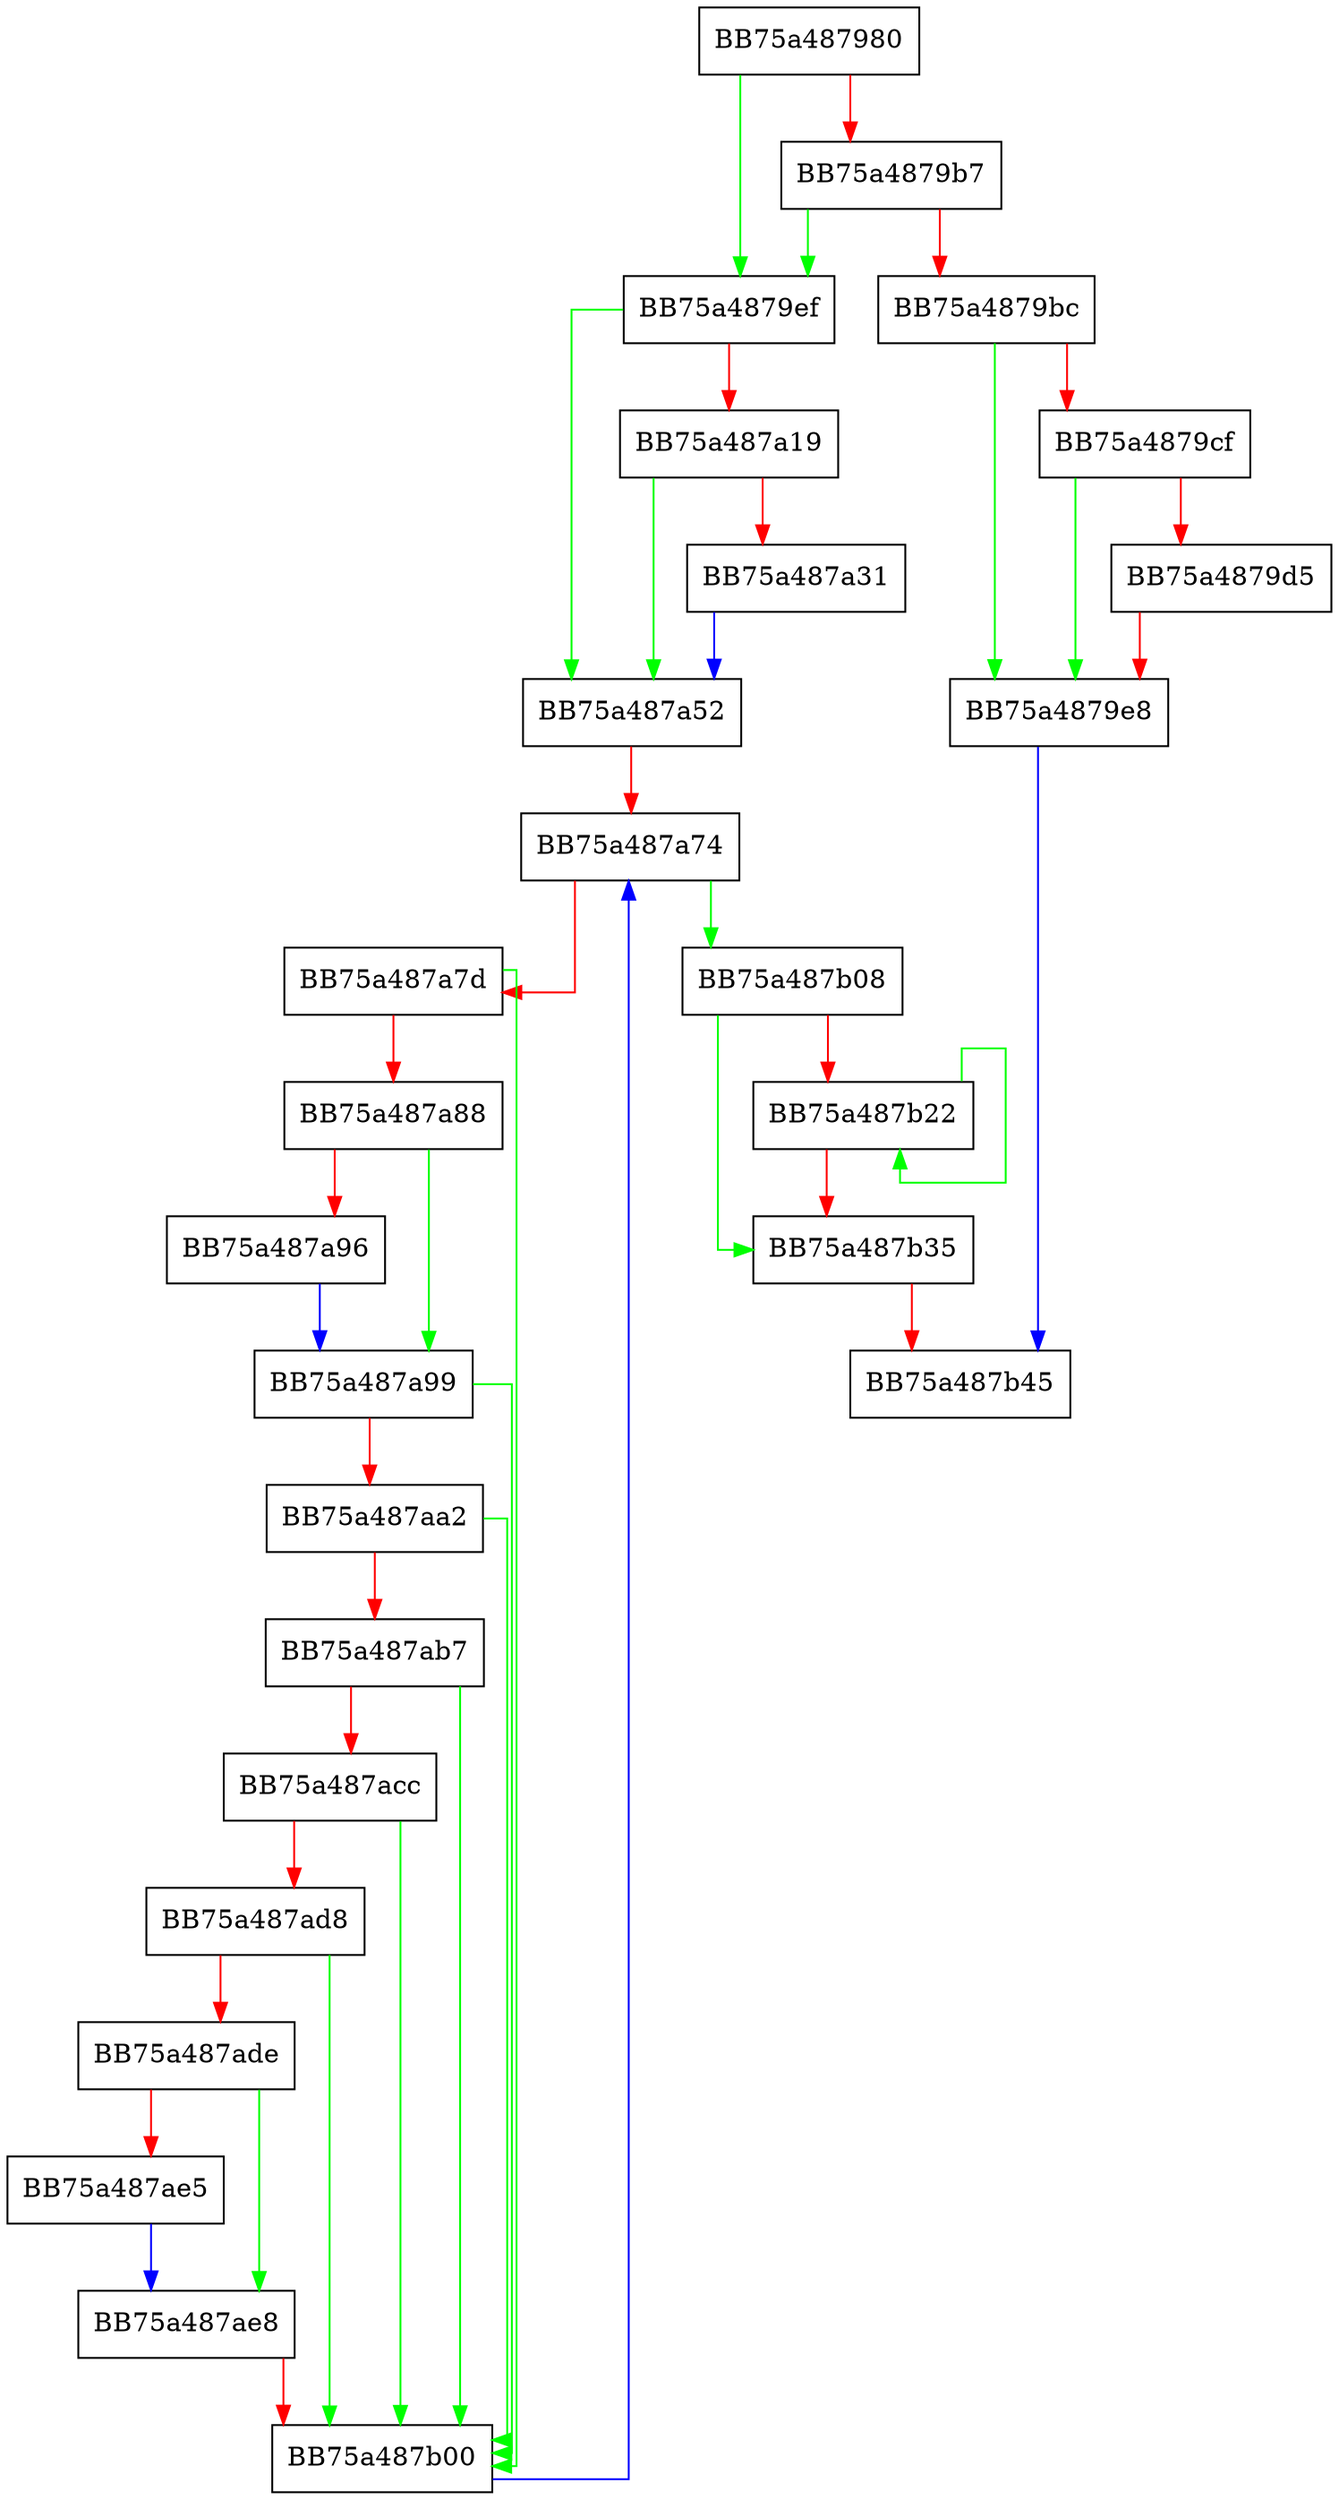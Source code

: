 digraph Scan {
  node [shape="box"];
  graph [splines=ortho];
  BB75a487980 -> BB75a4879ef [color="green"];
  BB75a487980 -> BB75a4879b7 [color="red"];
  BB75a4879b7 -> BB75a4879ef [color="green"];
  BB75a4879b7 -> BB75a4879bc [color="red"];
  BB75a4879bc -> BB75a4879e8 [color="green"];
  BB75a4879bc -> BB75a4879cf [color="red"];
  BB75a4879cf -> BB75a4879e8 [color="green"];
  BB75a4879cf -> BB75a4879d5 [color="red"];
  BB75a4879d5 -> BB75a4879e8 [color="red"];
  BB75a4879e8 -> BB75a487b45 [color="blue"];
  BB75a4879ef -> BB75a487a52 [color="green"];
  BB75a4879ef -> BB75a487a19 [color="red"];
  BB75a487a19 -> BB75a487a52 [color="green"];
  BB75a487a19 -> BB75a487a31 [color="red"];
  BB75a487a31 -> BB75a487a52 [color="blue"];
  BB75a487a52 -> BB75a487a74 [color="red"];
  BB75a487a74 -> BB75a487b08 [color="green"];
  BB75a487a74 -> BB75a487a7d [color="red"];
  BB75a487a7d -> BB75a487b00 [color="green"];
  BB75a487a7d -> BB75a487a88 [color="red"];
  BB75a487a88 -> BB75a487a99 [color="green"];
  BB75a487a88 -> BB75a487a96 [color="red"];
  BB75a487a96 -> BB75a487a99 [color="blue"];
  BB75a487a99 -> BB75a487b00 [color="green"];
  BB75a487a99 -> BB75a487aa2 [color="red"];
  BB75a487aa2 -> BB75a487b00 [color="green"];
  BB75a487aa2 -> BB75a487ab7 [color="red"];
  BB75a487ab7 -> BB75a487b00 [color="green"];
  BB75a487ab7 -> BB75a487acc [color="red"];
  BB75a487acc -> BB75a487b00 [color="green"];
  BB75a487acc -> BB75a487ad8 [color="red"];
  BB75a487ad8 -> BB75a487b00 [color="green"];
  BB75a487ad8 -> BB75a487ade [color="red"];
  BB75a487ade -> BB75a487ae8 [color="green"];
  BB75a487ade -> BB75a487ae5 [color="red"];
  BB75a487ae5 -> BB75a487ae8 [color="blue"];
  BB75a487ae8 -> BB75a487b00 [color="red"];
  BB75a487b00 -> BB75a487a74 [color="blue"];
  BB75a487b08 -> BB75a487b35 [color="green"];
  BB75a487b08 -> BB75a487b22 [color="red"];
  BB75a487b22 -> BB75a487b22 [color="green"];
  BB75a487b22 -> BB75a487b35 [color="red"];
  BB75a487b35 -> BB75a487b45 [color="red"];
}